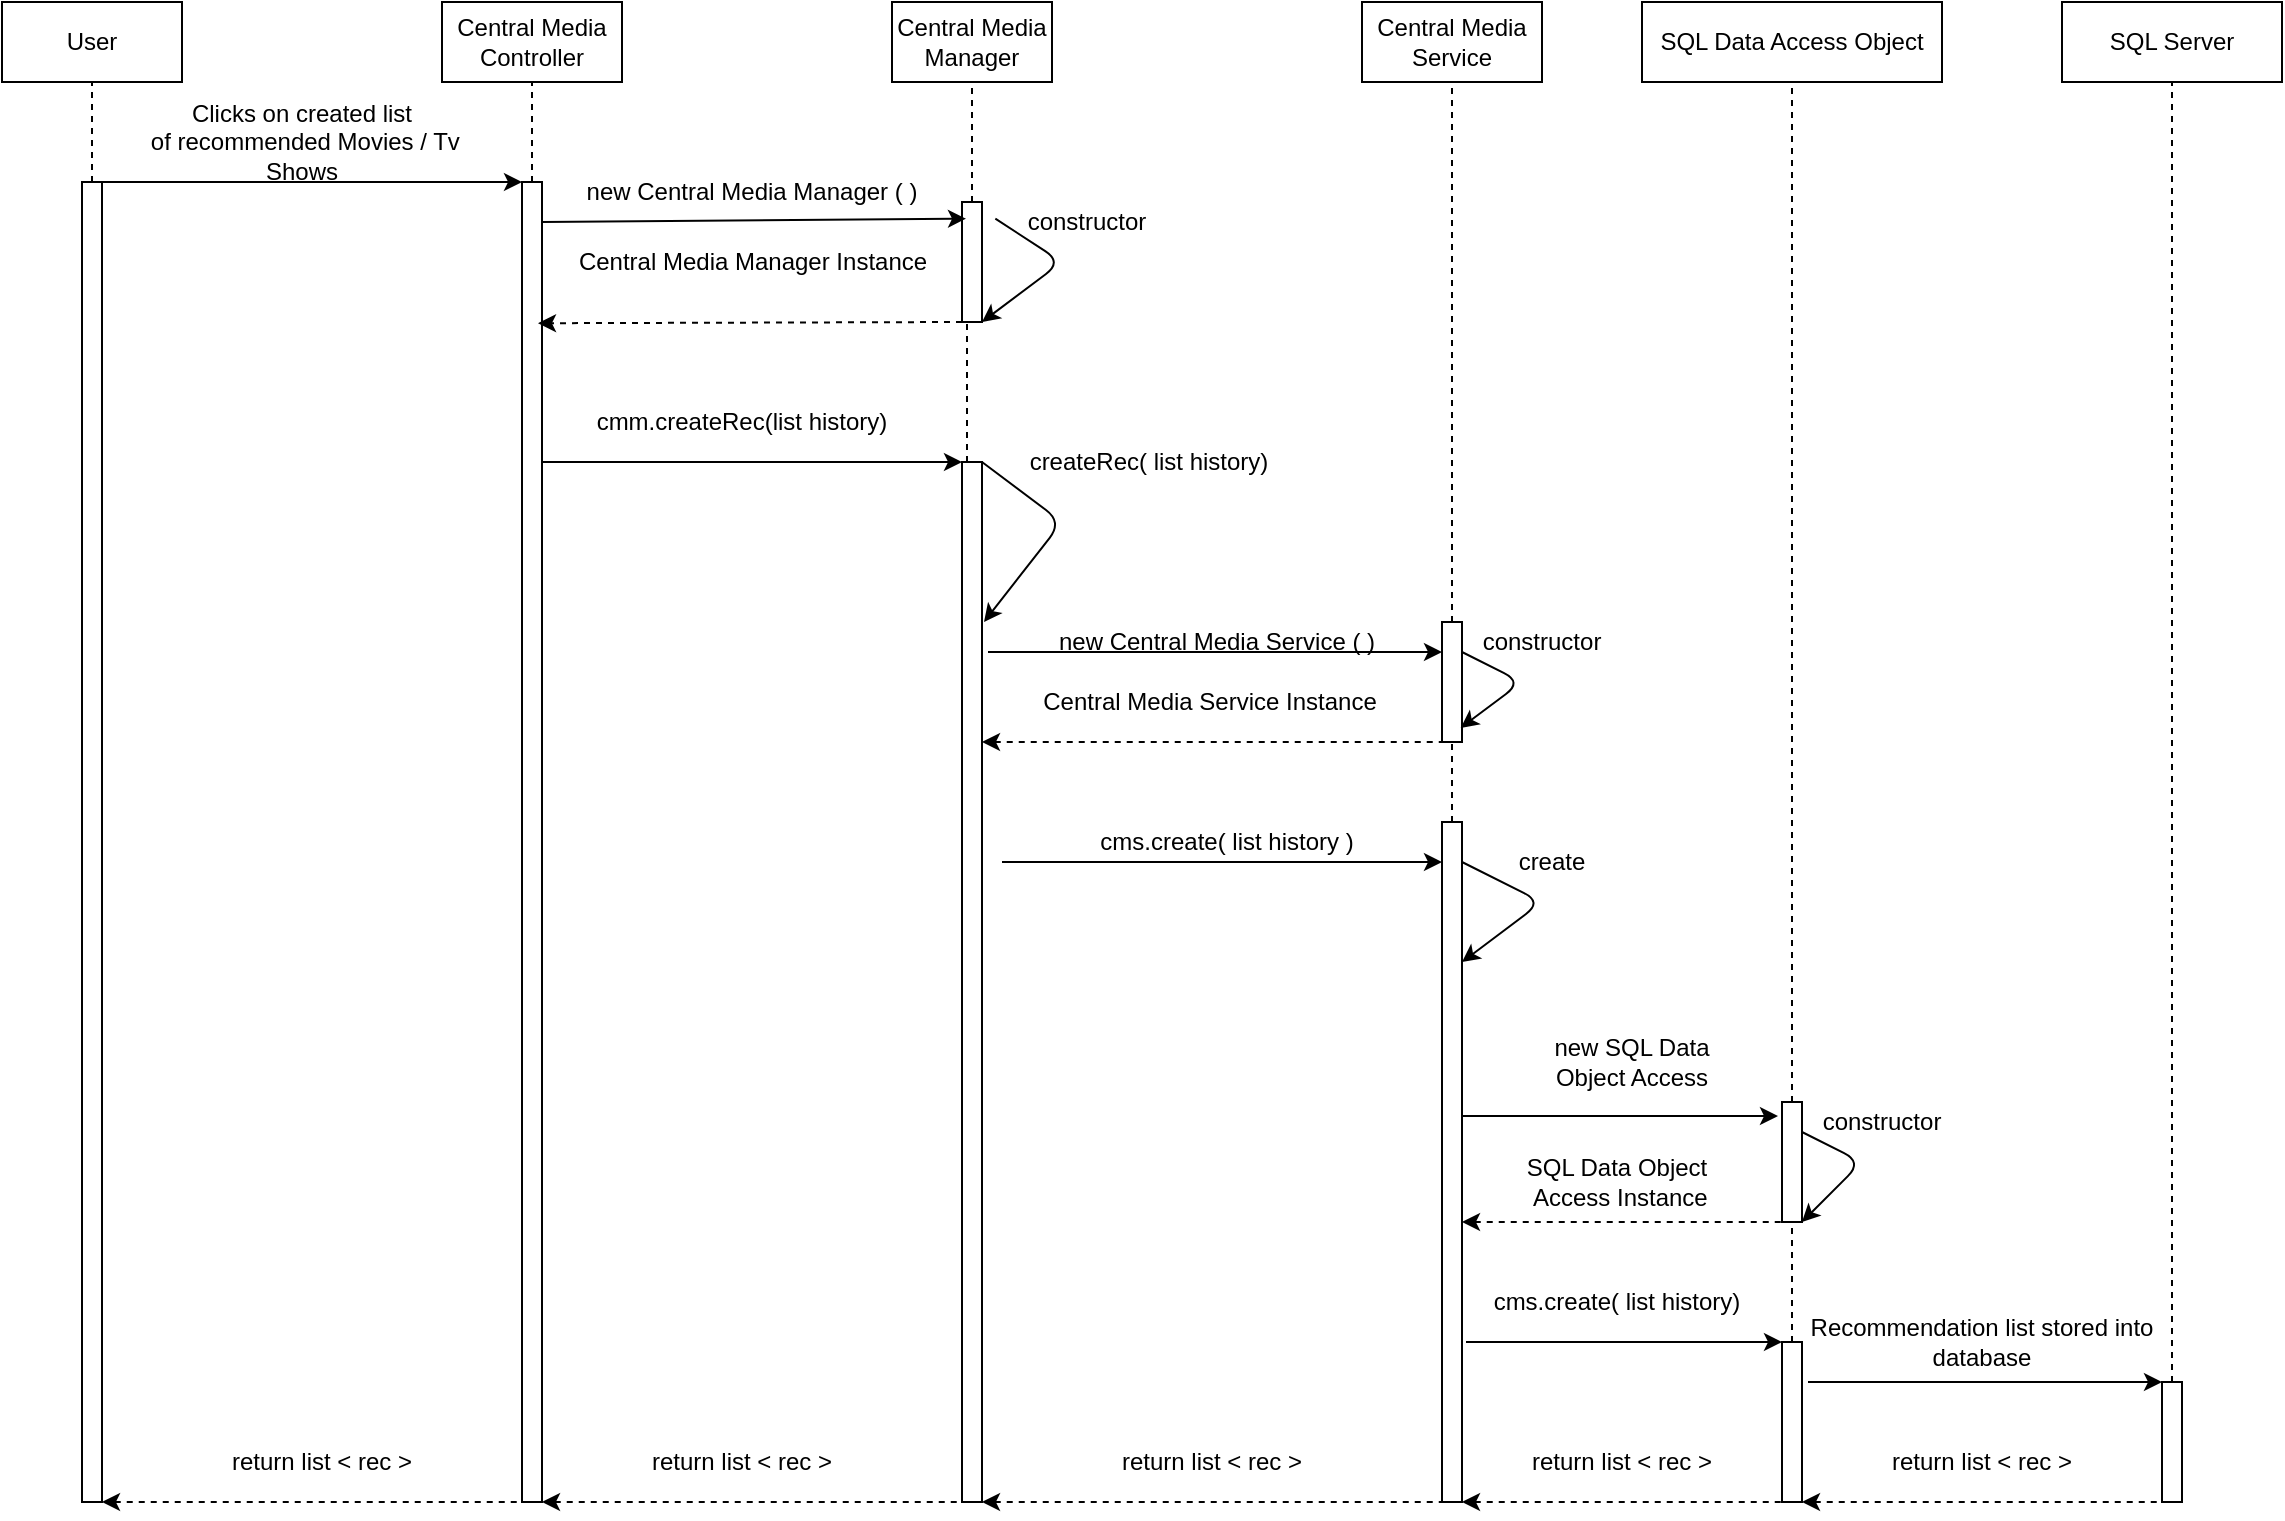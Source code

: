 <mxfile version="15.9.1" type="device"><diagram id="-1ZaKWk875cclVX9TTiz" name="Page-1"><mxGraphModel dx="1856" dy="685" grid="1" gridSize="10" guides="1" tooltips="1" connect="1" arrows="1" fold="1" page="1" pageScale="1" pageWidth="850" pageHeight="1100" math="0" shadow="0"><root><mxCell id="0"/><mxCell id="1" parent="0"/><mxCell id="DrBKlxkKBYY-602voO_Q-16" value="Central Media&lt;br&gt;Controller" style="rounded=0;whiteSpace=wrap;html=1;" parent="1" vertex="1"><mxGeometry x="60" y="50" width="90" height="40" as="geometry"/></mxCell><mxCell id="DrBKlxkKBYY-602voO_Q-18" value="" style="rounded=0;whiteSpace=wrap;html=1;" parent="1" vertex="1"><mxGeometry x="100" y="140" width="10" height="660" as="geometry"/></mxCell><mxCell id="DrBKlxkKBYY-602voO_Q-20" value="" style="endArrow=classic;html=1;entryX=0;entryY=0;entryDx=0;entryDy=0;exitX=1;exitY=0;exitDx=0;exitDy=0;" parent="1" source="goBPaEHw2mUOWOZFY7Rc-4" target="DrBKlxkKBYY-602voO_Q-18" edge="1"><mxGeometry width="50" height="50" relative="1" as="geometry"><mxPoint x="-40" y="140" as="sourcePoint"/><mxPoint x="70" y="120" as="targetPoint"/></mxGeometry></mxCell><mxCell id="DrBKlxkKBYY-602voO_Q-21" value="Clicks on created list&lt;br&gt;&amp;nbsp;of&amp;nbsp;recommended Movies / Tv Shows" style="text;html=1;strokeColor=none;fillColor=none;align=center;verticalAlign=middle;whiteSpace=wrap;rounded=0;" parent="1" vertex="1"><mxGeometry x="-100" y="90" width="180" height="60" as="geometry"/></mxCell><mxCell id="DrBKlxkKBYY-602voO_Q-22" value="" style="endArrow=none;dashed=1;html=1;entryX=0.5;entryY=1;entryDx=0;entryDy=0;" parent="1" target="DrBKlxkKBYY-602voO_Q-16" edge="1"><mxGeometry width="50" height="50" relative="1" as="geometry"><mxPoint x="105" y="140" as="sourcePoint"/><mxPoint x="150" y="90" as="targetPoint"/></mxGeometry></mxCell><mxCell id="DrBKlxkKBYY-602voO_Q-23" value="Central Media&lt;br&gt;Manager" style="rounded=0;whiteSpace=wrap;html=1;" parent="1" vertex="1"><mxGeometry x="285" y="50" width="80" height="40" as="geometry"/></mxCell><mxCell id="DrBKlxkKBYY-602voO_Q-24" value="" style="rounded=0;whiteSpace=wrap;html=1;" parent="1" vertex="1"><mxGeometry x="210" y="120" height="60" as="geometry"/></mxCell><mxCell id="DrBKlxkKBYY-602voO_Q-25" value="" style="rounded=0;whiteSpace=wrap;html=1;" parent="1" vertex="1"><mxGeometry x="320" y="150" width="10" height="60" as="geometry"/></mxCell><mxCell id="DrBKlxkKBYY-602voO_Q-45" value="" style="endArrow=classic;html=1;entryX=0.2;entryY=0.139;entryDx=0;entryDy=0;entryPerimeter=0;" parent="1" target="DrBKlxkKBYY-602voO_Q-25" edge="1"><mxGeometry width="50" height="50" relative="1" as="geometry"><mxPoint x="110" y="160" as="sourcePoint"/><mxPoint x="240" y="160" as="targetPoint"/></mxGeometry></mxCell><mxCell id="DrBKlxkKBYY-602voO_Q-46" value="new Central Media Manager ( )" style="text;html=1;strokeColor=none;fillColor=none;align=center;verticalAlign=middle;whiteSpace=wrap;rounded=0;" parent="1" vertex="1"><mxGeometry x="120" y="130" width="190" height="30" as="geometry"/></mxCell><mxCell id="DrBKlxkKBYY-602voO_Q-47" value="" style="endArrow=none;dashed=1;html=1;entryX=0.5;entryY=1;entryDx=0;entryDy=0;" parent="1" target="DrBKlxkKBYY-602voO_Q-23" edge="1"><mxGeometry width="50" height="50" relative="1" as="geometry"><mxPoint x="325" y="150" as="sourcePoint"/><mxPoint x="370" y="120" as="targetPoint"/></mxGeometry></mxCell><mxCell id="DrBKlxkKBYY-602voO_Q-48" value="" style="endArrow=classic;html=1;exitX=1.667;exitY=0.139;exitDx=0;exitDy=0;exitPerimeter=0;entryX=1;entryY=1;entryDx=0;entryDy=0;" parent="1" source="DrBKlxkKBYY-602voO_Q-25" target="DrBKlxkKBYY-602voO_Q-25" edge="1"><mxGeometry width="50" height="50" relative="1" as="geometry"><mxPoint x="370" y="200" as="sourcePoint"/><mxPoint x="410" y="190" as="targetPoint"/><Array as="points"><mxPoint x="370" y="180"/></Array></mxGeometry></mxCell><mxCell id="DrBKlxkKBYY-602voO_Q-49" value="constructor" style="text;html=1;strokeColor=none;fillColor=none;align=center;verticalAlign=middle;whiteSpace=wrap;rounded=0;" parent="1" vertex="1"><mxGeometry x="350" y="150" width="65" height="20" as="geometry"/></mxCell><mxCell id="DrBKlxkKBYY-602voO_Q-51" value="" style="endArrow=classic;html=1;exitX=0;exitY=1;exitDx=0;exitDy=0;dashed=1;startArrow=none;startFill=0;endFill=1;entryX=0.8;entryY=0.107;entryDx=0;entryDy=0;entryPerimeter=0;" parent="1" source="DrBKlxkKBYY-602voO_Q-25" target="DrBKlxkKBYY-602voO_Q-18" edge="1"><mxGeometry width="50" height="50" relative="1" as="geometry"><mxPoint x="190" y="250" as="sourcePoint"/><mxPoint x="120" y="208" as="targetPoint"/></mxGeometry></mxCell><mxCell id="DrBKlxkKBYY-602voO_Q-52" value="Central Media Manager Instance" style="text;html=1;strokeColor=none;fillColor=none;align=center;verticalAlign=middle;whiteSpace=wrap;rounded=0;" parent="1" vertex="1"><mxGeometry x="117.5" y="170" width="195" height="20" as="geometry"/></mxCell><mxCell id="DrBKlxkKBYY-602voO_Q-53" value="" style="endArrow=none;dashed=1;html=1;entryX=0.25;entryY=1;entryDx=0;entryDy=0;exitX=0.25;exitY=0;exitDx=0;exitDy=0;" parent="1" source="DrBKlxkKBYY-602voO_Q-55" target="DrBKlxkKBYY-602voO_Q-25" edge="1"><mxGeometry width="50" height="50" relative="1" as="geometry"><mxPoint x="323" y="260" as="sourcePoint"/><mxPoint x="350" y="270" as="targetPoint"/></mxGeometry></mxCell><mxCell id="DrBKlxkKBYY-602voO_Q-55" value="" style="rounded=0;whiteSpace=wrap;html=1;" parent="1" vertex="1"><mxGeometry x="320" y="280" width="10" height="520" as="geometry"/></mxCell><mxCell id="DrBKlxkKBYY-602voO_Q-56" value="" style="endArrow=classic;html=1;entryX=0;entryY=0;entryDx=0;entryDy=0;" parent="1" target="DrBKlxkKBYY-602voO_Q-55" edge="1"><mxGeometry width="50" height="50" relative="1" as="geometry"><mxPoint x="110" y="280" as="sourcePoint"/><mxPoint x="300" y="280" as="targetPoint"/></mxGeometry></mxCell><mxCell id="DrBKlxkKBYY-602voO_Q-58" value="cmm.createRec(list history)" style="text;html=1;strokeColor=none;fillColor=none;align=center;verticalAlign=middle;whiteSpace=wrap;rounded=0;" parent="1" vertex="1"><mxGeometry x="115" y="250" width="190" height="20" as="geometry"/></mxCell><mxCell id="DrBKlxkKBYY-602voO_Q-59" value="" style="endArrow=classic;html=1;" parent="1" edge="1"><mxGeometry width="50" height="50" relative="1" as="geometry"><mxPoint x="330" y="280" as="sourcePoint"/><mxPoint x="331" y="360" as="targetPoint"/><Array as="points"><mxPoint x="370" y="310"/></Array></mxGeometry></mxCell><mxCell id="DrBKlxkKBYY-602voO_Q-60" value="createRec( list history)" style="text;html=1;strokeColor=none;fillColor=none;align=center;verticalAlign=middle;whiteSpace=wrap;rounded=0;" parent="1" vertex="1"><mxGeometry x="330" y="270" width="167" height="20" as="geometry"/></mxCell><mxCell id="DrBKlxkKBYY-602voO_Q-61" value="Central Media Service" style="rounded=0;whiteSpace=wrap;html=1;" parent="1" vertex="1"><mxGeometry x="520" y="50" width="90" height="40" as="geometry"/></mxCell><mxCell id="DrBKlxkKBYY-602voO_Q-62" value="" style="endArrow=none;dashed=1;html=1;entryX=0.5;entryY=1;entryDx=0;entryDy=0;" parent="1" target="DrBKlxkKBYY-602voO_Q-61" edge="1"><mxGeometry width="50" height="50" relative="1" as="geometry"><mxPoint x="565" y="360" as="sourcePoint"/><mxPoint x="600" y="130" as="targetPoint"/></mxGeometry></mxCell><mxCell id="DrBKlxkKBYY-602voO_Q-63" value="" style="endArrow=classic;html=1;entryX=0;entryY=0.25;entryDx=0;entryDy=0;" parent="1" target="DrBKlxkKBYY-602voO_Q-64" edge="1"><mxGeometry width="50" height="50" relative="1" as="geometry"><mxPoint x="333" y="375" as="sourcePoint"/><mxPoint x="530" y="378" as="targetPoint"/></mxGeometry></mxCell><mxCell id="DrBKlxkKBYY-602voO_Q-64" value="" style="rounded=0;whiteSpace=wrap;html=1;" parent="1" vertex="1"><mxGeometry x="560" y="360" width="10" height="60" as="geometry"/></mxCell><mxCell id="DrBKlxkKBYY-602voO_Q-65" value="new Central Media Service ( )" style="text;html=1;strokeColor=none;fillColor=none;align=center;verticalAlign=middle;whiteSpace=wrap;rounded=0;" parent="1" vertex="1"><mxGeometry x="350" y="360" width="195" height="20" as="geometry"/></mxCell><mxCell id="DrBKlxkKBYY-602voO_Q-68" value="" style="endArrow=classic;html=1;exitX=1;exitY=0.25;exitDx=0;exitDy=0;entryX=0.933;entryY=0.883;entryDx=0;entryDy=0;entryPerimeter=0;" parent="1" source="DrBKlxkKBYY-602voO_Q-64" target="DrBKlxkKBYY-602voO_Q-64" edge="1"><mxGeometry width="50" height="50" relative="1" as="geometry"><mxPoint x="620" y="370" as="sourcePoint"/><mxPoint x="630" y="400" as="targetPoint"/><Array as="points"><mxPoint x="600" y="390"/></Array></mxGeometry></mxCell><mxCell id="DrBKlxkKBYY-602voO_Q-69" value="constructor" style="text;html=1;strokeColor=none;fillColor=none;align=center;verticalAlign=middle;whiteSpace=wrap;rounded=0;" parent="1" vertex="1"><mxGeometry x="580" y="360" width="60" height="20" as="geometry"/></mxCell><mxCell id="DrBKlxkKBYY-602voO_Q-70" value="" style="endArrow=none;dashed=1;html=1;endFill=0;startArrow=classic;startFill=1;" parent="1" edge="1"><mxGeometry width="50" height="50" relative="1" as="geometry"><mxPoint x="330" y="420" as="sourcePoint"/><mxPoint x="560" y="420" as="targetPoint"/></mxGeometry></mxCell><mxCell id="DrBKlxkKBYY-602voO_Q-71" value="Central Media Service Instance" style="text;html=1;strokeColor=none;fillColor=none;align=center;verticalAlign=middle;whiteSpace=wrap;rounded=0;" parent="1" vertex="1"><mxGeometry x="343" y="390" width="202" height="20" as="geometry"/></mxCell><mxCell id="DrBKlxkKBYY-602voO_Q-72" value="" style="endArrow=none;dashed=1;html=1;entryX=0.5;entryY=1;entryDx=0;entryDy=0;" parent="1" target="DrBKlxkKBYY-602voO_Q-64" edge="1"><mxGeometry width="50" height="50" relative="1" as="geometry"><mxPoint x="565" y="460" as="sourcePoint"/><mxPoint x="610" y="460" as="targetPoint"/></mxGeometry></mxCell><mxCell id="DrBKlxkKBYY-602voO_Q-73" value="" style="rounded=0;whiteSpace=wrap;html=1;" parent="1" vertex="1"><mxGeometry x="560" y="460" width="10" height="340" as="geometry"/></mxCell><mxCell id="DrBKlxkKBYY-602voO_Q-74" value="" style="endArrow=classic;html=1;" parent="1" edge="1"><mxGeometry width="50" height="50" relative="1" as="geometry"><mxPoint x="340" y="480" as="sourcePoint"/><mxPoint x="560" y="480" as="targetPoint"/></mxGeometry></mxCell><mxCell id="DrBKlxkKBYY-602voO_Q-75" value="cms.create( list history )" style="text;html=1;strokeColor=none;fillColor=none;align=center;verticalAlign=middle;whiteSpace=wrap;rounded=0;" parent="1" vertex="1"><mxGeometry x="375" y="460" width="155" height="20" as="geometry"/></mxCell><mxCell id="DrBKlxkKBYY-602voO_Q-76" value="" style="endArrow=classic;html=1;entryX=1;entryY=0.206;entryDx=0;entryDy=0;entryPerimeter=0;" parent="1" target="DrBKlxkKBYY-602voO_Q-73" edge="1"><mxGeometry width="50" height="50" relative="1" as="geometry"><mxPoint x="570" y="480" as="sourcePoint"/><mxPoint x="580" y="530" as="targetPoint"/><Array as="points"><mxPoint x="610" y="500"/></Array></mxGeometry></mxCell><mxCell id="DrBKlxkKBYY-602voO_Q-77" value="create" style="text;html=1;strokeColor=none;fillColor=none;align=center;verticalAlign=middle;whiteSpace=wrap;rounded=0;" parent="1" vertex="1"><mxGeometry x="590" y="470" width="50" height="20" as="geometry"/></mxCell><mxCell id="DrBKlxkKBYY-602voO_Q-79" value="SQL Data Access Object" style="rounded=0;whiteSpace=wrap;html=1;" parent="1" vertex="1"><mxGeometry x="660" y="50" width="150" height="40" as="geometry"/></mxCell><mxCell id="DrBKlxkKBYY-602voO_Q-80" value="" style="endArrow=none;dashed=1;html=1;entryX=0.5;entryY=1;entryDx=0;entryDy=0;" parent="1" target="DrBKlxkKBYY-602voO_Q-79" edge="1"><mxGeometry width="50" height="50" relative="1" as="geometry"><mxPoint x="735" y="600" as="sourcePoint"/><mxPoint x="760" y="140" as="targetPoint"/></mxGeometry></mxCell><mxCell id="DrBKlxkKBYY-602voO_Q-81" value="" style="rounded=0;whiteSpace=wrap;html=1;" parent="1" vertex="1"><mxGeometry x="730" y="600" width="10" height="60" as="geometry"/></mxCell><mxCell id="DrBKlxkKBYY-602voO_Q-82" value="" style="endArrow=classic;html=1;" parent="1" edge="1"><mxGeometry width="50" height="50" relative="1" as="geometry"><mxPoint x="570" y="607" as="sourcePoint"/><mxPoint x="728" y="607" as="targetPoint"/></mxGeometry></mxCell><mxCell id="DrBKlxkKBYY-602voO_Q-83" value="new SQL Data &lt;br&gt;Object Access" style="text;html=1;strokeColor=none;fillColor=none;align=center;verticalAlign=middle;whiteSpace=wrap;rounded=0;" parent="1" vertex="1"><mxGeometry x="570" y="570" width="170" height="20" as="geometry"/></mxCell><mxCell id="DrBKlxkKBYY-602voO_Q-84" value="" style="endArrow=classic;html=1;exitX=1;exitY=0.25;exitDx=0;exitDy=0;entryX=1;entryY=1;entryDx=0;entryDy=0;" parent="1" source="DrBKlxkKBYY-602voO_Q-81" target="DrBKlxkKBYY-602voO_Q-81" edge="1"><mxGeometry width="50" height="50" relative="1" as="geometry"><mxPoint x="770" y="620" as="sourcePoint"/><mxPoint x="800" y="650" as="targetPoint"/><Array as="points"><mxPoint x="770" y="630"/></Array></mxGeometry></mxCell><mxCell id="DrBKlxkKBYY-602voO_Q-85" value="constructor" style="text;html=1;strokeColor=none;fillColor=none;align=center;verticalAlign=middle;whiteSpace=wrap;rounded=0;" parent="1" vertex="1"><mxGeometry x="750" y="600" width="60" height="20" as="geometry"/></mxCell><mxCell id="DrBKlxkKBYY-602voO_Q-86" value="" style="endArrow=none;dashed=1;html=1;endFill=0;startArrow=classic;startFill=1;" parent="1" edge="1"><mxGeometry width="50" height="50" relative="1" as="geometry"><mxPoint x="570" y="660" as="sourcePoint"/><mxPoint x="730" y="660" as="targetPoint"/></mxGeometry></mxCell><mxCell id="DrBKlxkKBYY-602voO_Q-87" value="SQL Data Object&lt;br&gt;&amp;nbsp;Access Instance" style="text;html=1;strokeColor=none;fillColor=none;align=center;verticalAlign=middle;whiteSpace=wrap;rounded=0;" parent="1" vertex="1"><mxGeometry x="550" y="630" width="195" height="20" as="geometry"/></mxCell><mxCell id="DrBKlxkKBYY-602voO_Q-88" value="" style="endArrow=none;dashed=1;html=1;entryX=0.5;entryY=1;entryDx=0;entryDy=0;" parent="1" target="DrBKlxkKBYY-602voO_Q-81" edge="1"><mxGeometry width="50" height="50" relative="1" as="geometry"><mxPoint x="735" y="720" as="sourcePoint"/><mxPoint x="760" y="710" as="targetPoint"/></mxGeometry></mxCell><mxCell id="DrBKlxkKBYY-602voO_Q-89" value="" style="rounded=0;whiteSpace=wrap;html=1;" parent="1" vertex="1"><mxGeometry x="730" y="720" width="10" height="80" as="geometry"/></mxCell><mxCell id="DrBKlxkKBYY-602voO_Q-90" value="" style="endArrow=classic;html=1;entryX=0;entryY=0;entryDx=0;entryDy=0;" parent="1" target="DrBKlxkKBYY-602voO_Q-89" edge="1"><mxGeometry width="50" height="50" relative="1" as="geometry"><mxPoint x="572" y="720" as="sourcePoint"/><mxPoint x="670" y="690" as="targetPoint"/></mxGeometry></mxCell><mxCell id="DrBKlxkKBYY-602voO_Q-91" value="cms.create( list history)" style="text;html=1;strokeColor=none;fillColor=none;align=center;verticalAlign=middle;whiteSpace=wrap;rounded=0;" parent="1" vertex="1"><mxGeometry x="570" y="690" width="155" height="20" as="geometry"/></mxCell><mxCell id="DrBKlxkKBYY-602voO_Q-92" value="SQL Server" style="rounded=0;whiteSpace=wrap;html=1;" parent="1" vertex="1"><mxGeometry x="870" y="50" width="110" height="40" as="geometry"/></mxCell><mxCell id="DrBKlxkKBYY-602voO_Q-93" value="" style="endArrow=none;dashed=1;html=1;entryX=0.5;entryY=1;entryDx=0;entryDy=0;exitX=0.5;exitY=0;exitDx=0;exitDy=0;" parent="1" source="DrBKlxkKBYY-602voO_Q-95" target="DrBKlxkKBYY-602voO_Q-92" edge="1"><mxGeometry width="50" height="50" relative="1" as="geometry"><mxPoint x="925" y="720" as="sourcePoint"/><mxPoint x="980" y="290" as="targetPoint"/></mxGeometry></mxCell><mxCell id="DrBKlxkKBYY-602voO_Q-95" value="" style="rounded=0;whiteSpace=wrap;html=1;" parent="1" vertex="1"><mxGeometry x="920" y="740" width="10" height="60" as="geometry"/></mxCell><mxCell id="DrBKlxkKBYY-602voO_Q-99" value="" style="endArrow=classic;html=1;entryX=0;entryY=0;entryDx=0;entryDy=0;" parent="1" target="DrBKlxkKBYY-602voO_Q-95" edge="1"><mxGeometry width="50" height="50" relative="1" as="geometry"><mxPoint x="743" y="740" as="sourcePoint"/><mxPoint x="810" y="730" as="targetPoint"/></mxGeometry></mxCell><mxCell id="DrBKlxkKBYY-602voO_Q-100" value="Recommendation list stored into database" style="text;html=1;strokeColor=none;fillColor=none;align=center;verticalAlign=middle;whiteSpace=wrap;rounded=0;" parent="1" vertex="1"><mxGeometry x="735" y="690" width="190" height="60" as="geometry"/></mxCell><mxCell id="DrBKlxkKBYY-602voO_Q-104" value="" style="endArrow=none;dashed=1;html=1;entryX=0;entryY=1;entryDx=0;entryDy=0;exitX=1;exitY=1;exitDx=0;exitDy=0;startArrow=classic;startFill=1;" parent="1" source="DrBKlxkKBYY-602voO_Q-89" target="DrBKlxkKBYY-602voO_Q-95" edge="1"><mxGeometry width="50" height="50" relative="1" as="geometry"><mxPoint x="790" y="810" as="sourcePoint"/><mxPoint x="840" y="760" as="targetPoint"/></mxGeometry></mxCell><mxCell id="DrBKlxkKBYY-602voO_Q-105" value="return list &amp;lt; rec &amp;gt;" style="text;html=1;strokeColor=none;fillColor=none;align=center;verticalAlign=middle;whiteSpace=wrap;rounded=0;" parent="1" vertex="1"><mxGeometry x="760" y="770" width="140" height="20" as="geometry"/></mxCell><mxCell id="DrBKlxkKBYY-602voO_Q-107" value="" style="endArrow=none;dashed=1;html=1;exitX=1;exitY=1;exitDx=0;exitDy=0;startArrow=classic;startFill=1;" parent="1" source="DrBKlxkKBYY-602voO_Q-73" edge="1"><mxGeometry width="50" height="50" relative="1" as="geometry"><mxPoint x="630" y="810" as="sourcePoint"/><mxPoint x="730" y="800" as="targetPoint"/></mxGeometry></mxCell><mxCell id="DrBKlxkKBYY-602voO_Q-108" value="return list &amp;lt; rec &amp;gt;" style="text;html=1;strokeColor=none;fillColor=none;align=center;verticalAlign=middle;whiteSpace=wrap;rounded=0;" parent="1" vertex="1"><mxGeometry x="580" y="770" width="140" height="20" as="geometry"/></mxCell><mxCell id="DrBKlxkKBYY-602voO_Q-109" value="" style="endArrow=none;dashed=1;html=1;exitX=1;exitY=1;exitDx=0;exitDy=0;startArrow=classic;startFill=1;" parent="1" source="DrBKlxkKBYY-602voO_Q-55" edge="1"><mxGeometry width="50" height="50" relative="1" as="geometry"><mxPoint x="390" y="810" as="sourcePoint"/><mxPoint x="560" y="800" as="targetPoint"/></mxGeometry></mxCell><mxCell id="DrBKlxkKBYY-602voO_Q-110" value="return list &amp;lt; rec &amp;gt;" style="text;html=1;strokeColor=none;fillColor=none;align=center;verticalAlign=middle;whiteSpace=wrap;rounded=0;" parent="1" vertex="1"><mxGeometry x="375" y="770" width="140" height="20" as="geometry"/></mxCell><mxCell id="DrBKlxkKBYY-602voO_Q-112" value="" style="endArrow=none;dashed=1;html=1;entryX=0;entryY=1;entryDx=0;entryDy=0;exitX=1;exitY=1;exitDx=0;exitDy=0;startArrow=classic;startFill=1;" parent="1" source="DrBKlxkKBYY-602voO_Q-18" target="DrBKlxkKBYY-602voO_Q-55" edge="1"><mxGeometry width="50" height="50" relative="1" as="geometry"><mxPoint x="180" y="840" as="sourcePoint"/><mxPoint x="230" y="790" as="targetPoint"/></mxGeometry></mxCell><mxCell id="DrBKlxkKBYY-602voO_Q-113" value="return list &amp;lt; rec &amp;gt;" style="text;html=1;strokeColor=none;fillColor=none;align=center;verticalAlign=middle;whiteSpace=wrap;rounded=0;" parent="1" vertex="1"><mxGeometry x="140" y="770" width="140" height="20" as="geometry"/></mxCell><mxCell id="DrBKlxkKBYY-602voO_Q-114" value="" style="endArrow=none;dashed=1;html=1;entryX=0;entryY=1;entryDx=0;entryDy=0;startArrow=classic;startFill=1;exitX=1;exitY=1;exitDx=0;exitDy=0;" parent="1" source="goBPaEHw2mUOWOZFY7Rc-4" target="DrBKlxkKBYY-602voO_Q-18" edge="1"><mxGeometry width="50" height="50" relative="1" as="geometry"><mxPoint x="-40" y="800" as="sourcePoint"/><mxPoint x="60" y="770" as="targetPoint"/></mxGeometry></mxCell><mxCell id="DrBKlxkKBYY-602voO_Q-115" value="return list &amp;lt; rec &amp;gt;" style="text;html=1;strokeColor=none;fillColor=none;align=center;verticalAlign=middle;whiteSpace=wrap;rounded=0;" parent="1" vertex="1"><mxGeometry x="-70" y="770" width="140" height="20" as="geometry"/></mxCell><mxCell id="goBPaEHw2mUOWOZFY7Rc-2" value="User" style="rounded=0;whiteSpace=wrap;html=1;" parent="1" vertex="1"><mxGeometry x="-160" y="50" width="90" height="40" as="geometry"/></mxCell><mxCell id="goBPaEHw2mUOWOZFY7Rc-3" value="" style="endArrow=none;dashed=1;html=1;rounded=0;entryX=0.5;entryY=1;entryDx=0;entryDy=0;" parent="1" target="goBPaEHw2mUOWOZFY7Rc-2" edge="1"><mxGeometry width="50" height="50" relative="1" as="geometry"><mxPoint x="-115" y="140" as="sourcePoint"/><mxPoint x="-40" y="140" as="targetPoint"/></mxGeometry></mxCell><mxCell id="goBPaEHw2mUOWOZFY7Rc-4" value="" style="rounded=0;whiteSpace=wrap;html=1;" parent="1" vertex="1"><mxGeometry x="-120" y="140" width="10" height="660" as="geometry"/></mxCell></root></mxGraphModel></diagram></mxfile>